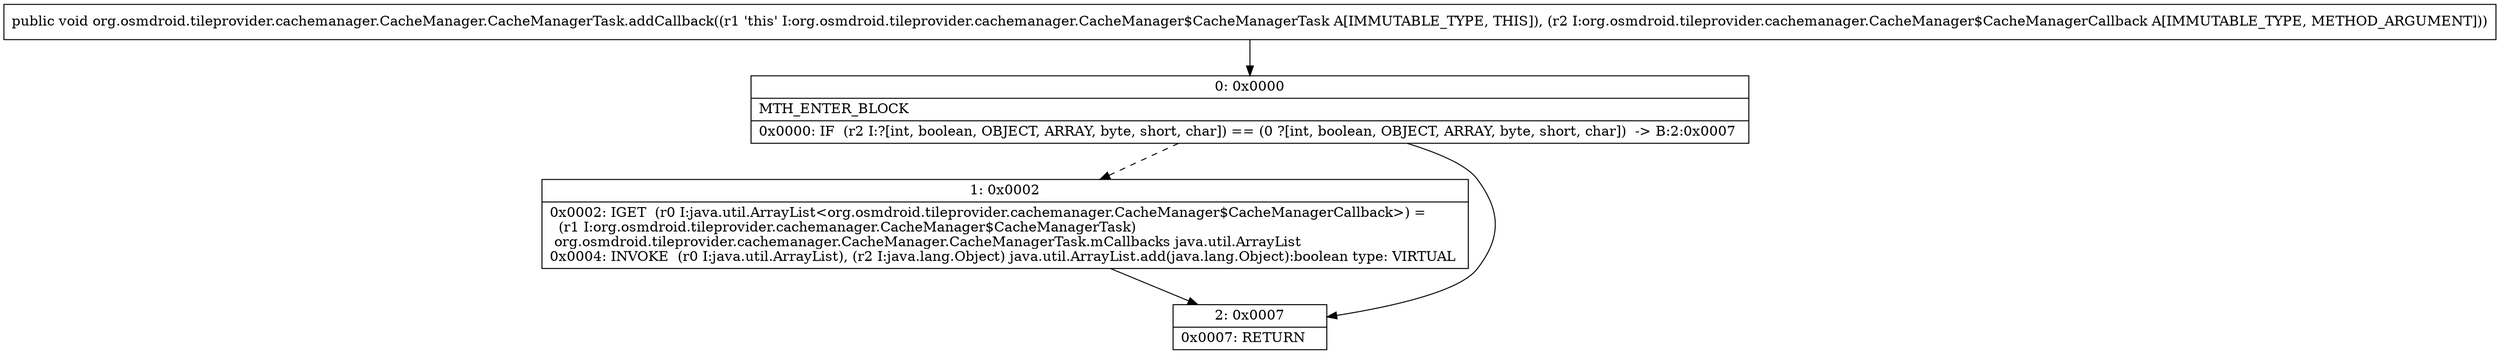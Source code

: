 digraph "CFG fororg.osmdroid.tileprovider.cachemanager.CacheManager.CacheManagerTask.addCallback(Lorg\/osmdroid\/tileprovider\/cachemanager\/CacheManager$CacheManagerCallback;)V" {
Node_0 [shape=record,label="{0\:\ 0x0000|MTH_ENTER_BLOCK\l|0x0000: IF  (r2 I:?[int, boolean, OBJECT, ARRAY, byte, short, char]) == (0 ?[int, boolean, OBJECT, ARRAY, byte, short, char])  \-\> B:2:0x0007 \l}"];
Node_1 [shape=record,label="{1\:\ 0x0002|0x0002: IGET  (r0 I:java.util.ArrayList\<org.osmdroid.tileprovider.cachemanager.CacheManager$CacheManagerCallback\>) = \l  (r1 I:org.osmdroid.tileprovider.cachemanager.CacheManager$CacheManagerTask)\l org.osmdroid.tileprovider.cachemanager.CacheManager.CacheManagerTask.mCallbacks java.util.ArrayList \l0x0004: INVOKE  (r0 I:java.util.ArrayList), (r2 I:java.lang.Object) java.util.ArrayList.add(java.lang.Object):boolean type: VIRTUAL \l}"];
Node_2 [shape=record,label="{2\:\ 0x0007|0x0007: RETURN   \l}"];
MethodNode[shape=record,label="{public void org.osmdroid.tileprovider.cachemanager.CacheManager.CacheManagerTask.addCallback((r1 'this' I:org.osmdroid.tileprovider.cachemanager.CacheManager$CacheManagerTask A[IMMUTABLE_TYPE, THIS]), (r2 I:org.osmdroid.tileprovider.cachemanager.CacheManager$CacheManagerCallback A[IMMUTABLE_TYPE, METHOD_ARGUMENT])) }"];
MethodNode -> Node_0;
Node_0 -> Node_1[style=dashed];
Node_0 -> Node_2;
Node_1 -> Node_2;
}

